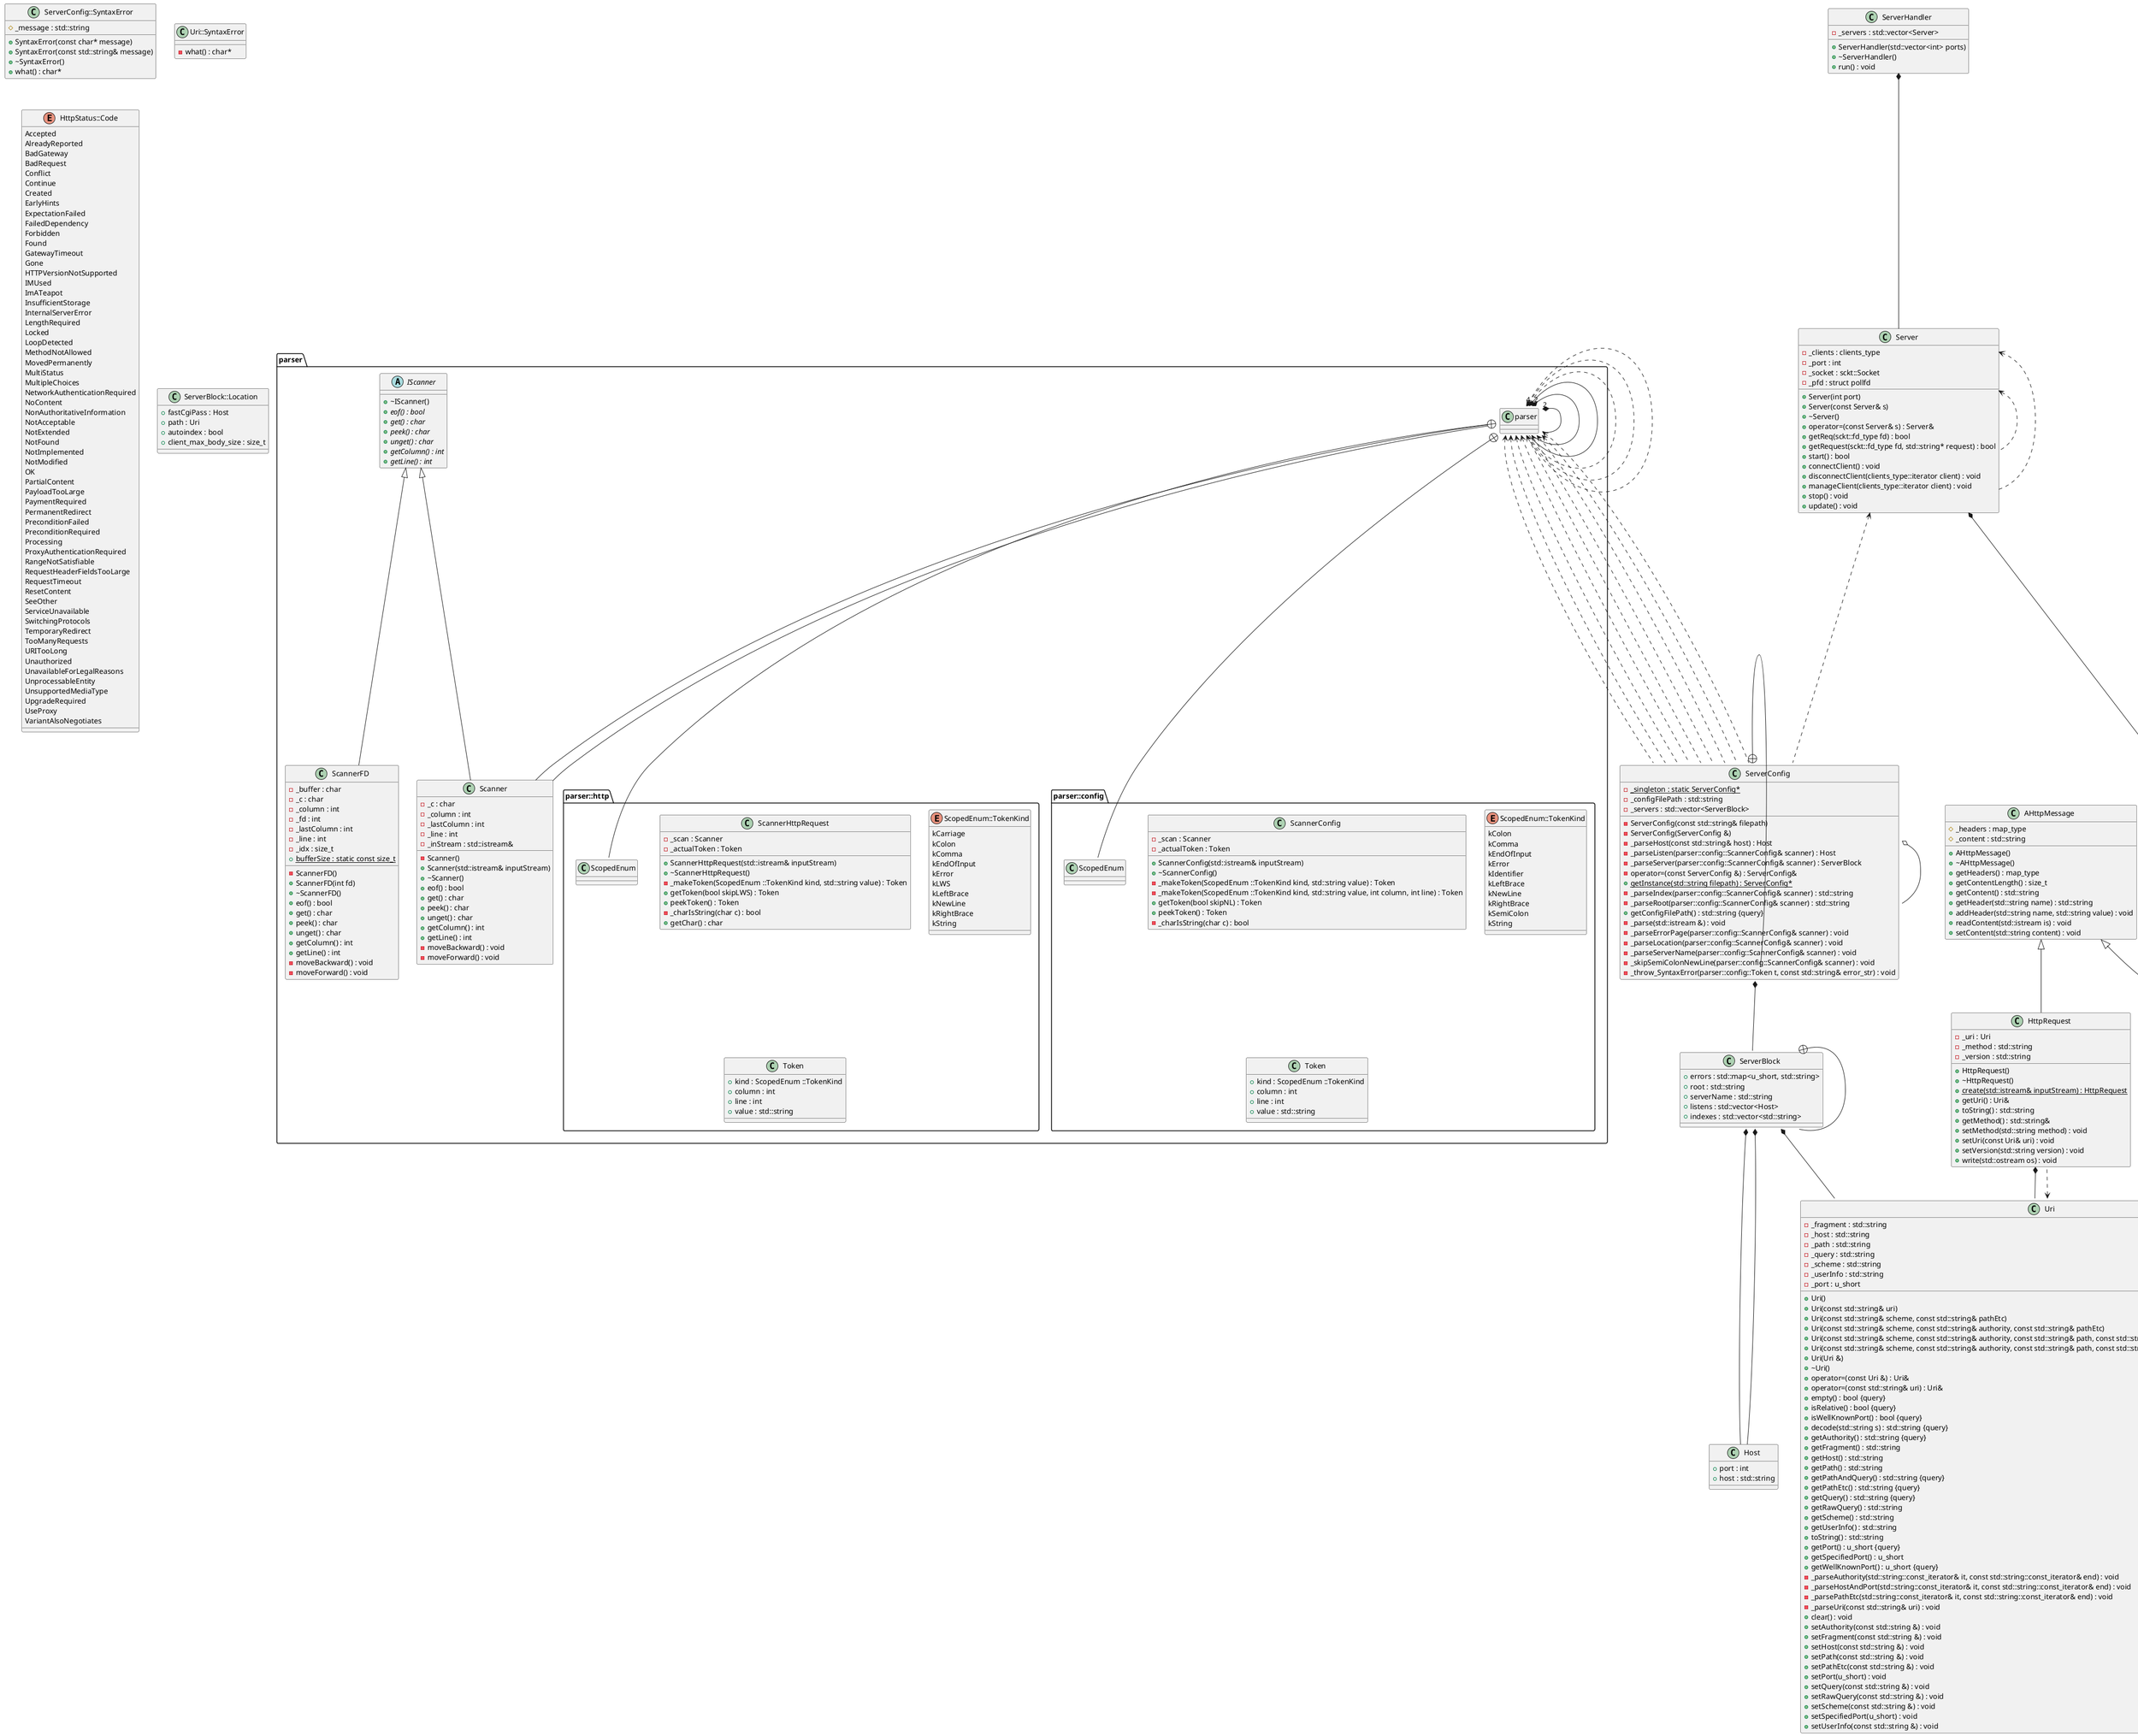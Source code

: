 @startuml





/' Objects '/

class AHttpMessage {
	+AHttpMessage()
	+~AHttpMessage()
	#_headers : map_type
	+getHeaders() : map_type
	+getContentLength() : size_t
	#_content : std::string
	+getContent() : std::string
	+getHeader(std::string name) : std::string
	+addHeader(std::string name, std::string value) : void
	+readContent(std::istream is) : void
	+setContent(std::string content) : void
}


class HttpRequest {
	+HttpRequest()
	+~HttpRequest()
	+{static} create(std::istream& inputStream) : HttpRequest
	-_uri : Uri
	+getUri() : Uri&
	-_method : std::string
	-_version : std::string
	+toString() : std::string
	+getMethod() : std::string&
	+setMethod(std::string method) : void
	+setUri(const Uri& uri) : void
	+setVersion(std::string version) : void
	+write(std::ostream os) : void
}


class HttpResponse {
	+HttpResponse()
	+~HttpResponse()
	-_status : HttpStatus
	+getStatus() : int
	+getStatusMessage(int code) : std::string
	+toString() : std::string
	+read(std::istream is) : void
	+sendError(int code, std::ofstream out) : void
	+setContentLength(int contentLength) : void
	+setStatus(int code) : void
	+write(std::ostream os) : void
}


class HttpStatus {
	+HttpStatus()
	+~HttpStatus()
	+isClientError(int code) : bool
	+isError(int code) : bool
	+isInformational(int code) : bool
	+isRedirection(int code) : bool
	+isServerError(int code) : bool
	+isSuccessful(int code) : bool
	-_value : int
	+getValue() : int {query}
	+getMessage(int code) : std::string {query}
	+setValue(int code) : void
}


class Server {
	+Server(int port)
	+Server(const Server& s)
	+~Server()
	+operator=(const Server& s) : Server&
	+getReq(sckt::fd_type fd) : bool
	+getRequest(sckt::fd_type fd, std::string* request) : bool
	+start() : bool
	-_clients : clients_type
	-_port : int
	-_socket : sckt::Socket
	-_pfd : struct pollfd
	+connectClient() : void
	+disconnectClient(clients_type::iterator client) : void
	+manageClient(clients_type::iterator client) : void
	+stop() : void
	+update() : void
}


class ServerConfig {
	-ServerConfig(const std::string& filepath)
	-ServerConfig(ServerConfig &)
	-_parseHost(const std::string& host) : Host
	-_parseListen(parser::config::ScannerConfig& scanner) : Host
	-_parseServer(parser::config::ScannerConfig& scanner) : ServerBlock
	-operator=(const ServerConfig &) : ServerConfig&
	+{static} getInstance(std::string filepath) : ServerConfig*
	-{static} _singleton : static ServerConfig*
	-_configFilePath : std::string
	-_parseIndex(parser::config::ScannerConfig& scanner) : std::string
	-_parseRoot(parser::config::ScannerConfig& scanner) : std::string
	+getConfigFilePath() : std::string {query}
	-_servers : std::vector<ServerBlock>
	-_parse(std::istream &) : void
	-_parseErrorPage(parser::config::ScannerConfig& scanner) : void
	-_parseLocation(parser::config::ScannerConfig& scanner) : void
	-_parseServerName(parser::config::ScannerConfig& scanner) : void
	-_skipSemiColonNewLine(parser::config::ScannerConfig& scanner) : void
	-_throw_SyntaxError(parser::config::Token t, const std::string& error_str) : void
}


class ServerConfig::SyntaxError {
	+SyntaxError(const char* message)
	+SyntaxError(const std::string& message)
	+~SyntaxError()
	+what() : char*
	#_message : std::string
}


class ServerHandler {
	+ServerHandler(std::vector<int> ports)
	+~ServerHandler()
	-_servers : std::vector<Server>
	+run() : void
}


class Uri {
	+Uri()
	+Uri(const std::string& uri)
	+Uri(const std::string& scheme, const std::string& pathEtc)
	+Uri(const std::string& scheme, const std::string& authority, const std::string& pathEtc)
	+Uri(const std::string& scheme, const std::string& authority, const std::string& path, const std::string& query)
	+Uri(const std::string& scheme, const std::string& authority, const std::string& path, const std::string& query, const std::string& fragment)
	+Uri(Uri &)
	+~Uri()
	+operator=(const Uri &) : Uri&
	+operator=(const std::string& uri) : Uri&
	+empty() : bool {query}
	+isRelative() : bool {query}
	+isWellKnownPort() : bool {query}
	-_fragment : std::string
	-_host : std::string
	-_path : std::string
	-_query : std::string
	-_scheme : std::string
	-_userInfo : std::string
	+decode(std::string s) : std::string {query}
	+getAuthority() : std::string {query}
	+getFragment() : std::string
	+getHost() : std::string
	+getPath() : std::string
	+getPathAndQuery() : std::string {query}
	+getPathEtc() : std::string {query}
	+getQuery() : std::string {query}
	+getRawQuery() : std::string
	+getScheme() : std::string
	+getUserInfo() : std::string
	+toString() : std::string
	-_port : u_short
	+getPort() : u_short {query}
	+getSpecifiedPort() : u_short
	+getWellKnownPort() : u_short {query}
	-_parseAuthority(std::string::const_iterator& it, const std::string::const_iterator& end) : void
	-_parseHostAndPort(std::string::const_iterator& it, const std::string::const_iterator& end) : void
	-_parsePathEtc(std::string::const_iterator& it, const std::string::const_iterator& end) : void
	-_parseUri(const std::string& uri) : void
	+clear() : void
	+setAuthority(const std::string &) : void
	+setFragment(const std::string &) : void
	+setHost(const std::string &) : void
	+setPath(const std::string &) : void
	+setPathEtc(const std::string &) : void
	+setPort(u_short) : void
	+setQuery(const std::string &) : void
	+setRawQuery(const std::string &) : void
	+setScheme(const std::string &) : void
	+setSpecifiedPort(u_short) : void
	+setUserInfo(const std::string &) : void
}


class Uri::SyntaxError {
	-what() : char*
}


enum HttpStatus::Code {
	Accepted
	AlreadyReported
	BadGateway
	BadRequest
	Conflict
	Continue
	Created
	EarlyHints
	ExpectationFailed
	FailedDependency
	Forbidden
	Found
	GatewayTimeout
	Gone
	HTTPVersionNotSupported
	IMUsed
	ImATeapot
	InsufficientStorage
	InternalServerError
	LengthRequired
	Locked
	LoopDetected
	MethodNotAllowed
	MovedPermanently
	MultiStatus
	MultipleChoices
	NetworkAuthenticationRequired
	NoContent
	NonAuthoritativeInformation
	NotAcceptable
	NotExtended
	NotFound
	NotImplemented
	NotModified
	OK
	PartialContent
	PayloadTooLarge
	PaymentRequired
	PermanentRedirect
	PreconditionFailed
	PreconditionRequired
	Processing
	ProxyAuthenticationRequired
	RangeNotSatisfiable
	RequestHeaderFieldsTooLarge
	RequestTimeout
	ResetContent
	SeeOther
	ServiceUnavailable
	SwitchingProtocols
	TemporaryRedirect
	TooManyRequests
	URITooLong
	Unauthorized
	UnavailableForLegalReasons
	UnprocessableEntity
	UnsupportedMediaType
	UpgradeRequired
	UseProxy
	VariantAlsoNegotiates
}


class Host {
	+port : int
	+host : std::string
}


class ServerBlock {
	+errors : std::map<u_short, std::string>
	+root : std::string
	+serverName : std::string
	+listens : std::vector<Host>
	+indexes : std::vector<std::string>
}


class ServerBlock::Location {
	+fastCgiPass : Host
	+path : Uri
	+autoindex : bool
	+client_max_body_size : size_t
}


namespace clnt {
	class Client {
		+Client()
		+~Client()
		-_socket : sckt::Socket
		+getAddr() : sckt::addr_type {query}
		+getFd() : sckt::fd_type {query}
		-_pfd : struct pollfd
		+getPfd() : struct pollfd {query}
		+setAddr(sckt::addr_type addr) : void
		+setFd(sckt::fd_type fd) : void
		+setPfd() : void
	}
}


namespace parser {
	abstract class IScanner {
		+~IScanner()
		+{abstract} eof() : bool
		+{abstract} get() : char
		+{abstract} peek() : char
		+{abstract} unget() : char
		+{abstract} getColumn() : int
		+{abstract} getLine() : int
	}

	class Scanner {
		-Scanner()
		+Scanner(std::istream& inputStream)
		+~Scanner()
		+eof() : bool
		-_c : char
		+get() : char
		+peek() : char
		+unget() : char
		-_column : int
		-_lastColumn : int
		-_line : int
		+getColumn() : int
		+getLine() : int
		-_inStream : std::istream&
		-moveBackward() : void
		-moveForward() : void
	}

	class ScannerFD {
		-ScannerFD()
		+ScannerFD(int fd)
		+~ScannerFD()
		+eof() : bool
		-_buffer : char
		-_c : char
		+get() : char
		+peek() : char
		+unget() : char
		-_column : int
		-_fd : int
		-_lastColumn : int
		-_line : int
		+getColumn() : int
		+getLine() : int
		-_idx : size_t
		+{static} bufferSize : static const size_t
		-moveBackward() : void
		-moveForward() : void
	}

	namespace parser::config {
		class ScannerConfig {
			+ScannerConfig(std::istream& inputStream)
			+~ScannerConfig()
			-_scan : Scanner
			-_actualToken : Token
			-_makeToken(ScopedEnum ::TokenKind kind, std::string value) : Token
			-_makeToken(ScopedEnum ::TokenKind kind, std::string value, int column, int line) : Token
			+getToken(bool skipNL) : Token
			+peekToken() : Token
			-_charIsString(char c) : bool
		}

		enum ScopedEnum::TokenKind {
			kColon
			kComma
			kEndOfInput
			kError
			kIdentifier
			kLeftBrace
			kNewLine
			kRightBrace
			kSemiColon
			kString
		}

		class ScopedEnum {
		}

		class Token {
			+kind : ScopedEnum ::TokenKind
			+column : int
			+line : int
			+value : std::string
		}
	}

	namespace parser::http {
		class ScannerHttpRequest {
			+ScannerHttpRequest(std::istream& inputStream)
			+~ScannerHttpRequest()
			-_scan : Scanner
			-_actualToken : Token
			-_makeToken(ScopedEnum ::TokenKind kind, std::string value) : Token
			+getToken(bool skipLWS) : Token
			+peekToken() : Token
			-_charIsString(char c) : bool
			+getChar() : char
		}

		enum ScopedEnum::TokenKind {
			kCarriage
			kColon
			kComma
			kEndOfInput
			kError
			kLWS
			kLeftBrace
			kNewLine
			kRightBrace
			kString
		}

		class ScopedEnum {
		}

		class Token {
			+kind : ScopedEnum ::TokenKind
			+column : int
			+line : int
			+value : std::string
		}
	}
}


namespace sckt {
	class Socket {
		+Socket()
		+~Socket()
		+getAddrLen() : addrLen_type {query}
		+getAddr() : addr_type {query}
		+setFd(int domain, int type) : bool
		+getFd() : fd_type {query}
		-_fd : int
		-_addrLen : sckt::socklen_t
		-_addr : struct sockaddr_in
		+setAddr(int domain, int interface, int port) : void
		+setAddr(struct sockaddr_in addr) : void
		+setFd(int fd) : void
	}
}





/' Inheritance relationships '/

.AHttpMessage <|-- .HttpRequest


.AHttpMessage <|-- .HttpResponse


parser.IScanner <|-- parser.Scanner


parser.IScanner <|-- parser.ScannerFD





/' Aggregation relationships '/

clnt.Client *-- sckt.Socket


.HttpRequest *-- .Uri


.HttpResponse *-- .HttpStatus


parser.parser::config.ScannerConfig *-- parser.Scanner


parser.parser::config.ScannerConfig "2" *-- parser.parser::config.Token


parser.parser::http.ScannerHttpRequest *-- parser.Scanner


parser.parser::http.ScannerHttpRequest "2" *-- parser.parser::config.Token


.Server *-- sckt.Socket


.ServerBlock *-- .Host


.ServerBlock::Location *-- .Host


.ServerBlock::Location *-- .Uri


.ServerConfig *-- .ServerBlock


.ServerConfig o-- .ServerConfig


.ServerHandler *-- .Server


parser.parser::config.Token "4" *-- parser.parser::config.ScopedEnum






/' Dependency relationships '/

parser.parser::config.ScannerConfig <.. .ServerConfig


parser.parser::config.ScannerConfig <.. .ServerConfig


parser.parser::config.ScannerConfig <.. .ServerConfig


parser.parser::config.ScannerConfig <.. .ServerConfig


parser.parser::config.ScannerConfig <.. .ServerConfig


parser.parser::config.ScannerConfig <.. .ServerConfig


parser.parser::config.ScannerConfig <.. .ServerConfig


parser.parser::config.ScannerConfig <.. .ServerConfig


parser.parser::config.ScopedEnum <.. parser.parser::config.ScannerConfig


parser.parser::config.ScopedEnum <.. parser.parser::config.ScannerConfig


parser.parser::config.ScopedEnum <.. parser.parser::http.ScannerHttpRequest


.Server <.. .Server


.Server <.. .Server


.Server <.. .ServerConfig


parser.parser::config.Token <.. .ServerConfig


.Uri <.. .HttpRequest


.Uri <.. .Uri






/' Nested objects '/

.HttpStatus +-- .HttpStatus::Code


parser.parser::config.ScopedEnum +-- parser.parser::config.ScopedEnum::TokenKind


parser.parser::config.ScopedEnum +-- parser.parser::http.ScopedEnum::TokenKind


.ServerBlock +-- .ServerBlock::Location


.ServerConfig +-- .ServerConfig::SyntaxError


.Uri +-- .Uri::SyntaxError




@enduml
